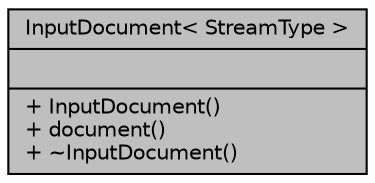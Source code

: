 digraph "InputDocument&lt; StreamType &gt;"
{
 // INTERACTIVE_SVG=YES
  bgcolor="transparent";
  edge [fontname="Helvetica",fontsize="10",labelfontname="Helvetica",labelfontsize="10"];
  node [fontname="Helvetica",fontsize="10",shape=record];
  Node1 [label="{InputDocument\< StreamType \>\n||+ InputDocument()\l+ document()\l+ ~InputDocument()\l}",height=0.2,width=0.4,color="black", fillcolor="grey75", style="filled" fontcolor="black"];
}
